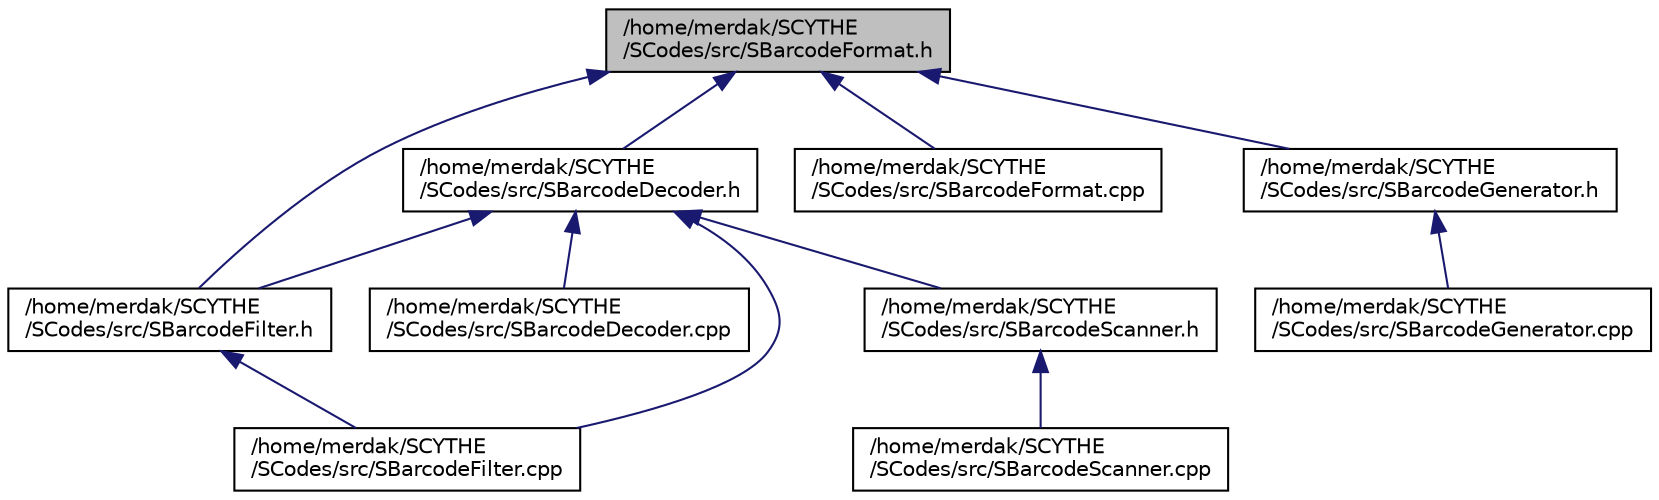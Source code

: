 digraph "/home/merdak/SCYTHE/SCodes/src/SBarcodeFormat.h"
{
 // INTERACTIVE_SVG=YES
 // LATEX_PDF_SIZE
  edge [fontname="Helvetica",fontsize="10",labelfontname="Helvetica",labelfontsize="10"];
  node [fontname="Helvetica",fontsize="10",shape=record];
  Node1 [label="/home/merdak/SCYTHE\l/SCodes/src/SBarcodeFormat.h",height=0.2,width=0.4,color="black", fillcolor="grey75", style="filled", fontcolor="black",tooltip=" "];
  Node1 -> Node2 [dir="back",color="midnightblue",fontsize="10",style="solid",fontname="Helvetica"];
  Node2 [label="/home/merdak/SCYTHE\l/SCodes/src/SBarcodeDecoder.h",height=0.2,width=0.4,color="black", fillcolor="white", style="filled",URL="$dd/da4/_s_barcode_decoder_8h.html",tooltip=" "];
  Node2 -> Node3 [dir="back",color="midnightblue",fontsize="10",style="solid",fontname="Helvetica"];
  Node3 [label="/home/merdak/SCYTHE\l/SCodes/src/SBarcodeDecoder.cpp",height=0.2,width=0.4,color="black", fillcolor="white", style="filled",URL="$d9/de7/_s_barcode_decoder_8cpp.html",tooltip=" "];
  Node2 -> Node4 [dir="back",color="midnightblue",fontsize="10",style="solid",fontname="Helvetica"];
  Node4 [label="/home/merdak/SCYTHE\l/SCodes/src/SBarcodeFilter.h",height=0.2,width=0.4,color="black", fillcolor="white", style="filled",URL="$d7/d4d/_s_barcode_filter_8h.html",tooltip=" "];
  Node4 -> Node5 [dir="back",color="midnightblue",fontsize="10",style="solid",fontname="Helvetica"];
  Node5 [label="/home/merdak/SCYTHE\l/SCodes/src/SBarcodeFilter.cpp",height=0.2,width=0.4,color="black", fillcolor="white", style="filled",URL="$dd/d31/_s_barcode_filter_8cpp.html",tooltip=" "];
  Node2 -> Node5 [dir="back",color="midnightblue",fontsize="10",style="solid",fontname="Helvetica"];
  Node2 -> Node6 [dir="back",color="midnightblue",fontsize="10",style="solid",fontname="Helvetica"];
  Node6 [label="/home/merdak/SCYTHE\l/SCodes/src/SBarcodeScanner.h",height=0.2,width=0.4,color="black", fillcolor="white", style="filled",URL="$da/d6f/_s_barcode_scanner_8h.html",tooltip=" "];
  Node6 -> Node7 [dir="back",color="midnightblue",fontsize="10",style="solid",fontname="Helvetica"];
  Node7 [label="/home/merdak/SCYTHE\l/SCodes/src/SBarcodeScanner.cpp",height=0.2,width=0.4,color="black", fillcolor="white", style="filled",URL="$d4/d68/_s_barcode_scanner_8cpp.html",tooltip=" "];
  Node1 -> Node4 [dir="back",color="midnightblue",fontsize="10",style="solid",fontname="Helvetica"];
  Node1 -> Node8 [dir="back",color="midnightblue",fontsize="10",style="solid",fontname="Helvetica"];
  Node8 [label="/home/merdak/SCYTHE\l/SCodes/src/SBarcodeFormat.cpp",height=0.2,width=0.4,color="black", fillcolor="white", style="filled",URL="$d4/d24/_s_barcode_format_8cpp.html",tooltip=" "];
  Node1 -> Node9 [dir="back",color="midnightblue",fontsize="10",style="solid",fontname="Helvetica"];
  Node9 [label="/home/merdak/SCYTHE\l/SCodes/src/SBarcodeGenerator.h",height=0.2,width=0.4,color="black", fillcolor="white", style="filled",URL="$d1/d58/_s_barcode_generator_8h.html",tooltip=" "];
  Node9 -> Node10 [dir="back",color="midnightblue",fontsize="10",style="solid",fontname="Helvetica"];
  Node10 [label="/home/merdak/SCYTHE\l/SCodes/src/SBarcodeGenerator.cpp",height=0.2,width=0.4,color="black", fillcolor="white", style="filled",URL="$d5/d86/_s_barcode_generator_8cpp.html",tooltip=" "];
}
